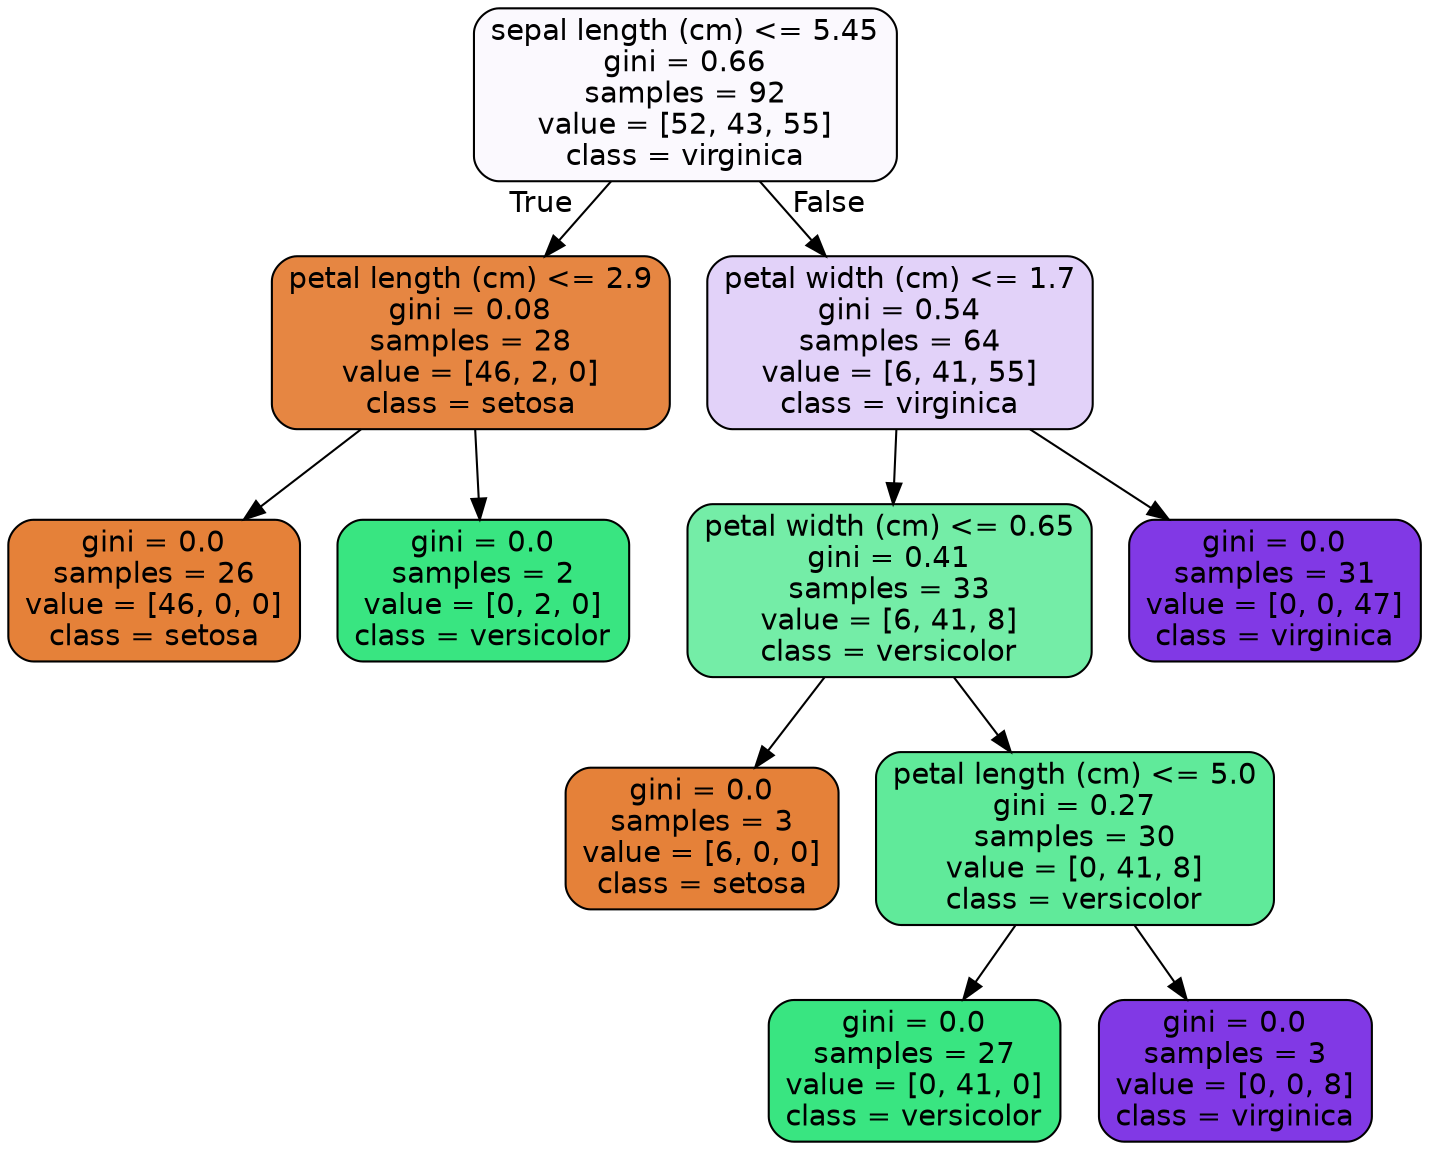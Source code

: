 digraph Tree {
node [shape=box, style="filled, rounded", color="black", fontname="helvetica"] ;
edge [fontname="helvetica"] ;
0 [label="sepal length (cm) <= 5.45\ngini = 0.66\nsamples = 92\nvalue = [52, 43, 55]\nclass = virginica", fillcolor="#fbf9fe"] ;
1 [label="petal length (cm) <= 2.9\ngini = 0.08\nsamples = 28\nvalue = [46, 2, 0]\nclass = setosa", fillcolor="#e68642"] ;
0 -> 1 [labeldistance=2.5, labelangle=45, headlabel="True"] ;
2 [label="gini = 0.0\nsamples = 26\nvalue = [46, 0, 0]\nclass = setosa", fillcolor="#e58139"] ;
1 -> 2 ;
3 [label="gini = 0.0\nsamples = 2\nvalue = [0, 2, 0]\nclass = versicolor", fillcolor="#39e581"] ;
1 -> 3 ;
4 [label="petal width (cm) <= 1.7\ngini = 0.54\nsamples = 64\nvalue = [6, 41, 55]\nclass = virginica", fillcolor="#e2d2f9"] ;
0 -> 4 [labeldistance=2.5, labelangle=-45, headlabel="False"] ;
5 [label="petal width (cm) <= 0.65\ngini = 0.41\nsamples = 33\nvalue = [6, 41, 8]\nclass = versicolor", fillcolor="#74eda7"] ;
4 -> 5 ;
6 [label="gini = 0.0\nsamples = 3\nvalue = [6, 0, 0]\nclass = setosa", fillcolor="#e58139"] ;
5 -> 6 ;
7 [label="petal length (cm) <= 5.0\ngini = 0.27\nsamples = 30\nvalue = [0, 41, 8]\nclass = versicolor", fillcolor="#60ea9a"] ;
5 -> 7 ;
8 [label="gini = 0.0\nsamples = 27\nvalue = [0, 41, 0]\nclass = versicolor", fillcolor="#39e581"] ;
7 -> 8 ;
9 [label="gini = 0.0\nsamples = 3\nvalue = [0, 0, 8]\nclass = virginica", fillcolor="#8139e5"] ;
7 -> 9 ;
10 [label="gini = 0.0\nsamples = 31\nvalue = [0, 0, 47]\nclass = virginica", fillcolor="#8139e5"] ;
4 -> 10 ;
}
